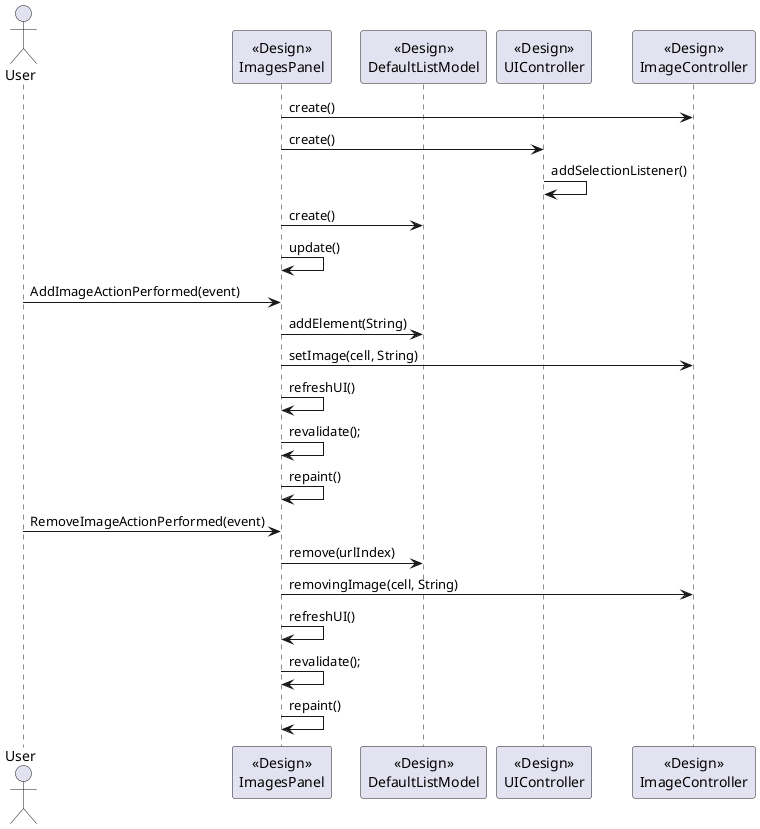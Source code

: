 @startuml core06_01_design_part4.png

actor User
participant "<<Design>>\nImagesPanel" as UIPanel
participant "<<Design>>\nDefaultListModel" as List
participant "<<Design>>\nUIController" as UICtrl
participant "<<Design>>\nImageController" as Ctrl

UIPanel -> Ctrl : create()
UIPanel -> UICtrl : create()
UICtrl -> UICtrl : addSelectionListener()
UIPanel -> List : create()
UIPanel -> UIPanel : update()
User -> UIPanel : AddImageActionPerformed(event)
UIPanel -> List : addElement(String)
UIPanel -> Ctrl : setImage(cell, String)
UIPanel -> UIPanel : refreshUI()
UIPanel -> UIPanel : revalidate();
UIPanel -> UIPanel : repaint()
User -> UIPanel : RemoveImageActionPerformed(event)
UIPanel -> List : remove(urlIndex)
UIPanel -> Ctrl : removingImage(cell, String)
UIPanel -> UIPanel : refreshUI()
UIPanel -> UIPanel : revalidate();
UIPanel -> UIPanel : repaint()
@enduml

